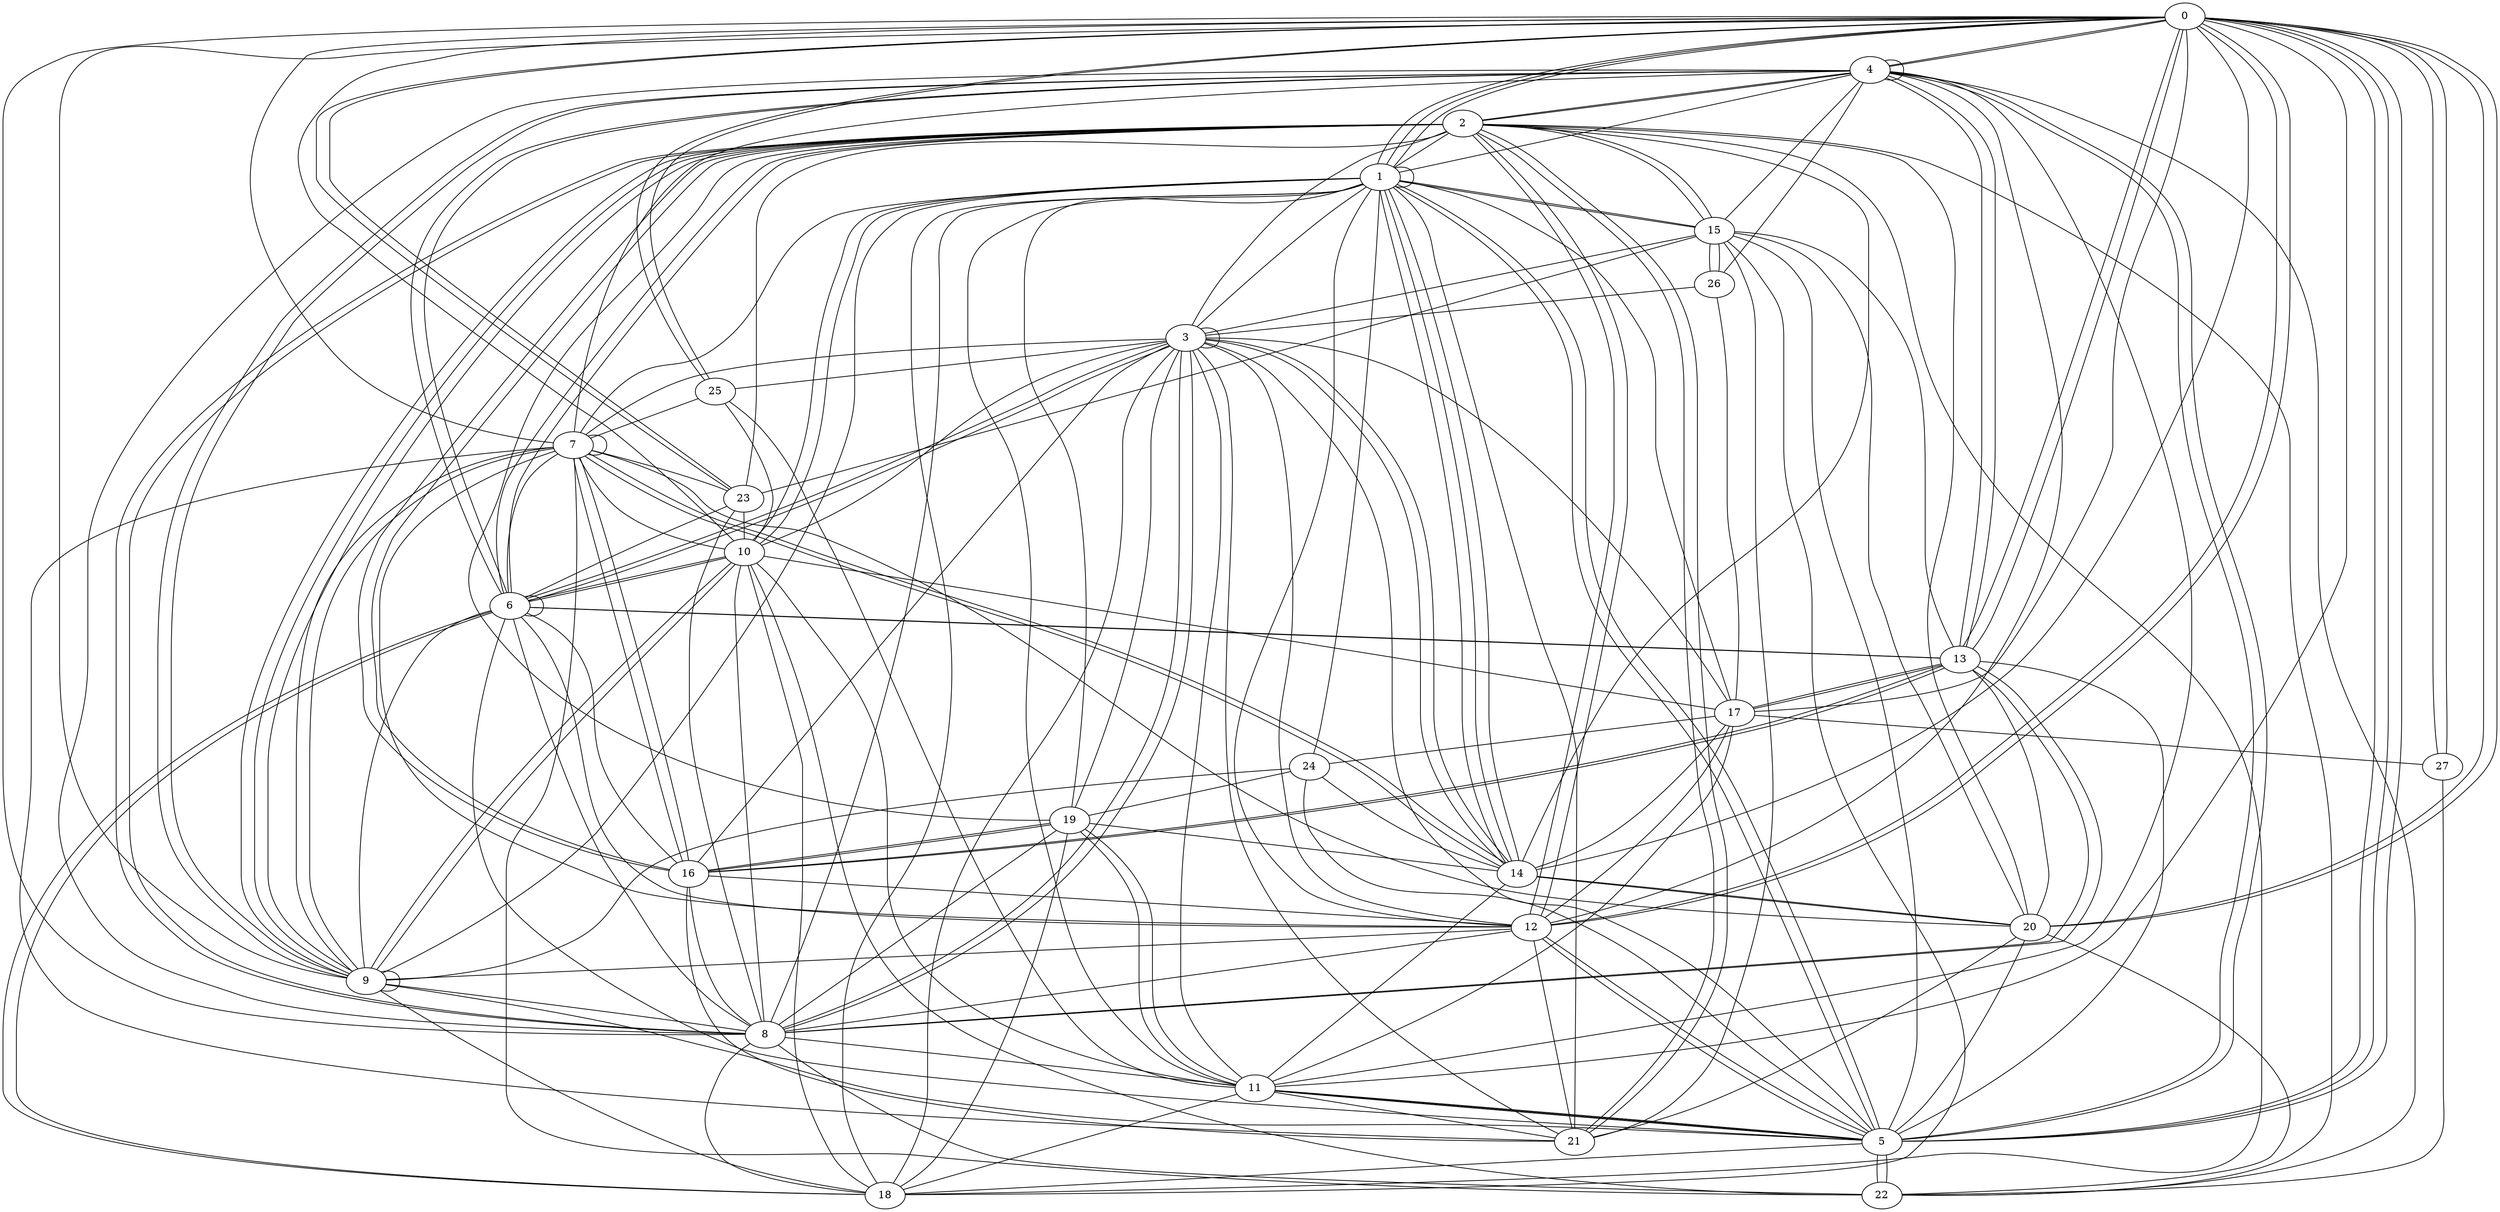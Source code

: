 graph G {
0;
1;
2;
3;
4;
5;
6;
7;
8;
9;
10;
11;
12;
13;
14;
15;
16;
17;
18;
19;
20;
21;
22;
23;
24;
25;
26;
27;
6--18 ;
0--11 ;
2--3 ;
5--24 ;
25--7 ;
5--18 ;
0--25 ;
6--10 ;
9--8 ;
5--22 ;
10--7 ;
13--16 ;
4--8 ;
1--0 ;
15--1 ;
14--11 ;
7--7 ;
16--2 ;
4--4 ;
2--9 ;
26--4 ;
8--2 ;
11--5 ;
10--8 ;
10--9 ;
7--0 ;
3--14 ;
4--2 ;
6--4 ;
16--21 ;
10--9 ;
2--12 ;
19--2 ;
15--18 ;
5--12 ;
6--13 ;
20--0 ;
13--17 ;
20--22 ;
2--6 ;
13--17 ;
8--11 ;
12--2 ;
0--8 ;
5--11 ;
16--12 ;
11--3 ;
5--9 ;
16--7 ;
17--0 ;
4--7 ;
3--8 ;
0--4 ;
21--1 ;
26--3 ;
13--4 ;
3--1 ;
22--7 ;
19--18 ;
11--19 ;
7--23 ;
16--3 ;
13--5 ;
6--6 ;
14--20 ;
1--10 ;
6--8 ;
23--2 ;
2--6 ;
17--24 ;
2--21 ;
2--1 ;
13--0 ;
14--1 ;
3--5 ;
4--2 ;
0--10 ;
19--16 ;
7--1 ;
13--6 ;
12--0 ;
3--7 ;
4--11 ;
0--5 ;
27--0 ;
26--17 ;
21--2 ;
13--8 ;
4--9 ;
19--1 ;
2--9 ;
6--23 ;
18--10 ;
15--2 ;
17--3 ;
12--21 ;
3--25 ;
4--5 ;
5--22 ;
4--9 ;
20--15 ;
20--7 ;
11--21 ;
12--17 ;
3--6 ;
5--0 ;
20--2 ;
20--21 ;
11--1 ;
1--8 ;
1--9 ;
7--21 ;
24--19 ;
15--13 ;
0--12 ;
4--22 ;
0--20 ;
11--25 ;
15--26 ;
10--6 ;
5--11 ;
22--2 ;
1--1 ;
8--2 ;
20--14 ;
20--5 ;
6--7 ;
7--14 ;
16--6 ;
6--3 ;
13--16 ;
18--2 ;
12--3 ;
0--4 ;
2--15 ;
1--12 ;
16--2 ;
9--24 ;
7--9 ;
18--1 ;
20--13 ;
24--1 ;
11--18 ;
8--22 ;
15--3 ;
22--10 ;
12--9 ;
14--1 ;
19--16 ;
6--5 ;
8--19 ;
3--10 ;
23--0 ;
12--5 ;
0--23 ;
9--7 ;
13--0 ;
6--4 ;
4--13 ;
17--1 ;
19--14 ;
11--19 ;
17--27 ;
23--10 ;
14--7 ;
15--26 ;
27--22 ;
9--18 ;
1--5 ;
5--4 ;
9--9 ;
5--0 ;
9--6 ;
15--23 ;
1--15 ;
7--16 ;
1--0 ;
21--15 ;
17--14 ;
1--10 ;
1--4 ;
0--25 ;
3--21 ;
27--0 ;
12--4 ;
24--14 ;
8--3 ;
8--23 ;
9--2 ;
10--11 ;
16--8 ;
14--3 ;
1--0 ;
18--3 ;
14--1 ;
25--10 ;
8--18 ;
14--2 ;
8--13 ;
3--3 ;
0--9 ;
6--18 ;
7--12 ;
11--17 ;
8--12 ;
19--3 ;
15--5 ;
6--12 ;
14--0 ;
5--1 ;
15--4 ;
17--10 ;
}
